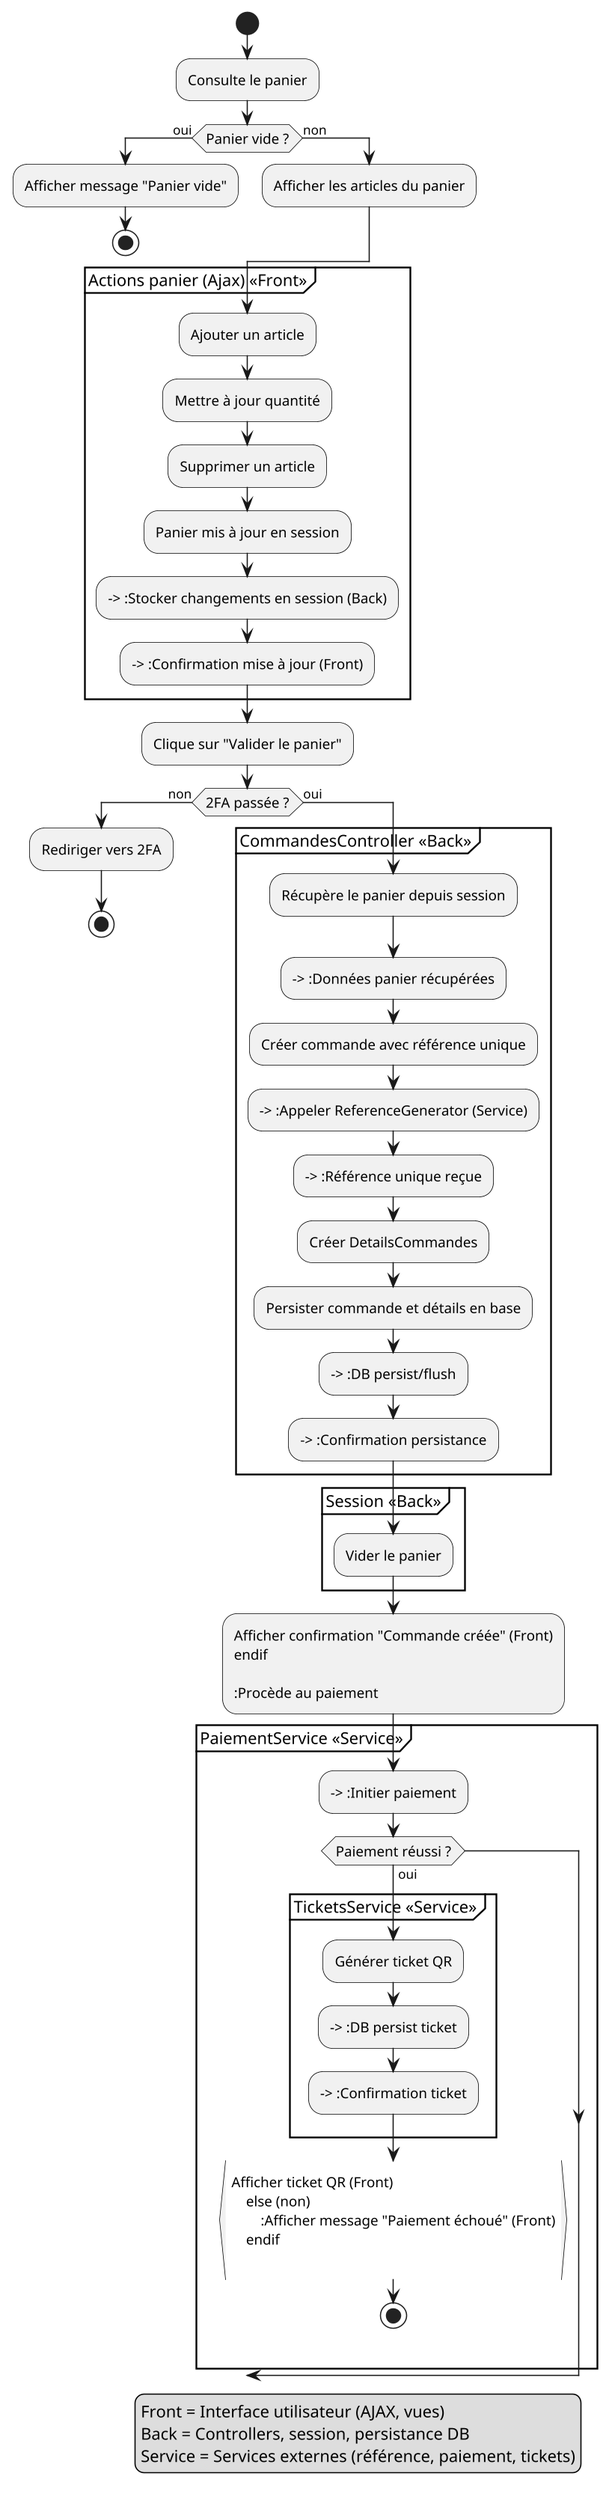 @startuml
' Configuration A4 pour PDF
skinparam pageSize a4
skinparam pageOrientation landscape
skinparam dpi 150
skinparam activity {
    BackgroundColor<<Front>> #D3F4FF
    BackgroundColor<<Back>> #FFE0B3
    BackgroundColor<<Service>> #D3FFD3
    BorderColor Black
    RoundCorner 10
    FontSize 12
}

' Légende
legend right
  Front = Interface utilisateur (AJAX, vues)
  Back = Controllers, session, persistance DB
  Service = Services externes (référence, paiement, tickets)
endlegend

|Utilisateur<<Front>>|
start
:Consulte le panier;

if (Panier vide ?) then (oui)
    :Afficher message "Panier vide";
    stop
else (non)
    :Afficher les articles du panier;
endif

partition "Actions panier (Ajax) <<Front>>" {
    :Ajouter un article;
    :Mettre à jour quantité;
    :Supprimer un article;
    :Panier mis à jour en session;
    --> :Stocker changements en session (Back)
    --> :Confirmation mise à jour (Front)
}

:Clique sur "Valider le panier";

if (2FA passée ?) then (non)
    :Rediriger vers 2FA;
    stop
else (oui)
    partition "CommandesController <<Back>>" {
        :Récupère le panier depuis session;
        --> :Données panier récupérées
        :Créer commande avec référence unique;
        --> :Appeler ReferenceGenerator (Service)
        --> :Référence unique reçue
        :Créer DetailsCommandes;
        :Persister commande et détails en base;
        --> :DB persist/flush
        --> :Confirmation persistance
    }
    partition "Session <<Back>>" {
        :Vider le panier;
    }
    :Afficher confirmation "Commande créée" (Front)
endif

:Procède au paiement;

partition "PaiementService <<Service>>" {
    --> :Initier paiement
    if (Paiement réussi ?) then (oui)
        partition "TicketsService <<Service>>" {
            :Générer ticket QR;
            --> :DB persist ticket
            --> :Confirmation ticket
        }
        :Afficher ticket QR (Front)
    else (non)
        :Afficher message "Paiement échoué" (Front)
    endif
}

stop
@enduml
